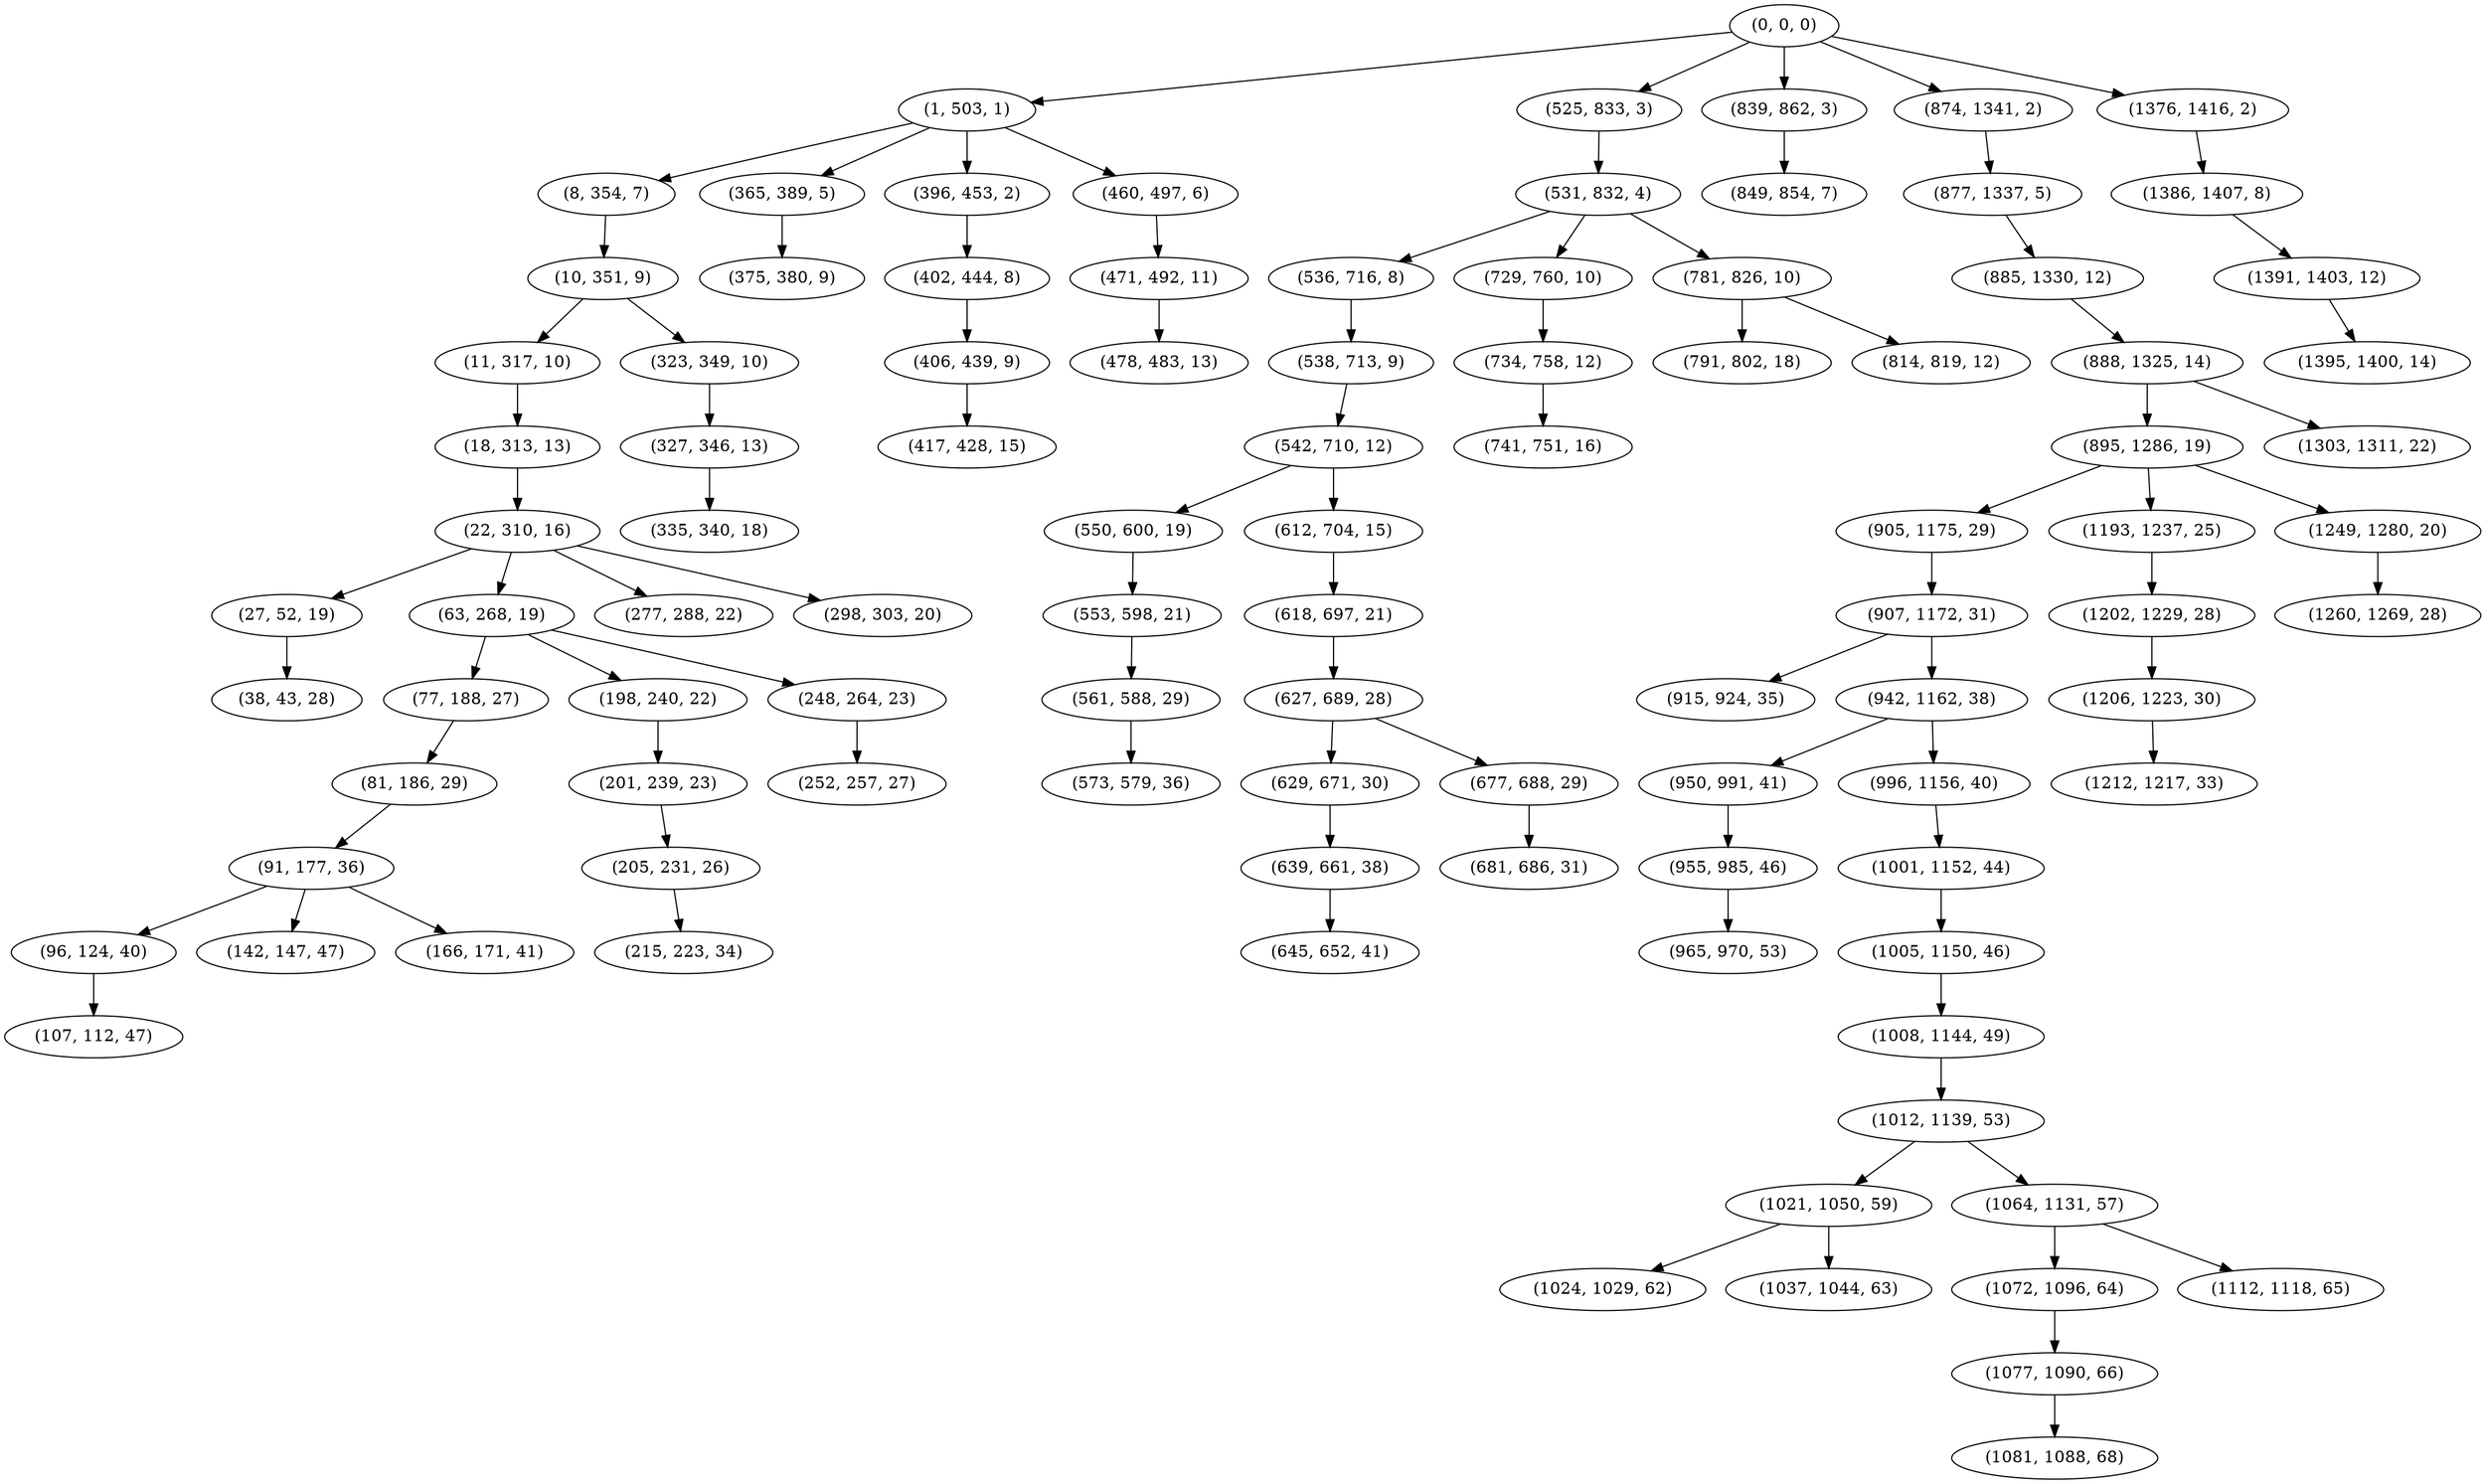 digraph tree {
    "(0, 0, 0)";
    "(1, 503, 1)";
    "(8, 354, 7)";
    "(10, 351, 9)";
    "(11, 317, 10)";
    "(18, 313, 13)";
    "(22, 310, 16)";
    "(27, 52, 19)";
    "(38, 43, 28)";
    "(63, 268, 19)";
    "(77, 188, 27)";
    "(81, 186, 29)";
    "(91, 177, 36)";
    "(96, 124, 40)";
    "(107, 112, 47)";
    "(142, 147, 47)";
    "(166, 171, 41)";
    "(198, 240, 22)";
    "(201, 239, 23)";
    "(205, 231, 26)";
    "(215, 223, 34)";
    "(248, 264, 23)";
    "(252, 257, 27)";
    "(277, 288, 22)";
    "(298, 303, 20)";
    "(323, 349, 10)";
    "(327, 346, 13)";
    "(335, 340, 18)";
    "(365, 389, 5)";
    "(375, 380, 9)";
    "(396, 453, 2)";
    "(402, 444, 8)";
    "(406, 439, 9)";
    "(417, 428, 15)";
    "(460, 497, 6)";
    "(471, 492, 11)";
    "(478, 483, 13)";
    "(525, 833, 3)";
    "(531, 832, 4)";
    "(536, 716, 8)";
    "(538, 713, 9)";
    "(542, 710, 12)";
    "(550, 600, 19)";
    "(553, 598, 21)";
    "(561, 588, 29)";
    "(573, 579, 36)";
    "(612, 704, 15)";
    "(618, 697, 21)";
    "(627, 689, 28)";
    "(629, 671, 30)";
    "(639, 661, 38)";
    "(645, 652, 41)";
    "(677, 688, 29)";
    "(681, 686, 31)";
    "(729, 760, 10)";
    "(734, 758, 12)";
    "(741, 751, 16)";
    "(781, 826, 10)";
    "(791, 802, 18)";
    "(814, 819, 12)";
    "(839, 862, 3)";
    "(849, 854, 7)";
    "(874, 1341, 2)";
    "(877, 1337, 5)";
    "(885, 1330, 12)";
    "(888, 1325, 14)";
    "(895, 1286, 19)";
    "(905, 1175, 29)";
    "(907, 1172, 31)";
    "(915, 924, 35)";
    "(942, 1162, 38)";
    "(950, 991, 41)";
    "(955, 985, 46)";
    "(965, 970, 53)";
    "(996, 1156, 40)";
    "(1001, 1152, 44)";
    "(1005, 1150, 46)";
    "(1008, 1144, 49)";
    "(1012, 1139, 53)";
    "(1021, 1050, 59)";
    "(1024, 1029, 62)";
    "(1037, 1044, 63)";
    "(1064, 1131, 57)";
    "(1072, 1096, 64)";
    "(1077, 1090, 66)";
    "(1081, 1088, 68)";
    "(1112, 1118, 65)";
    "(1193, 1237, 25)";
    "(1202, 1229, 28)";
    "(1206, 1223, 30)";
    "(1212, 1217, 33)";
    "(1249, 1280, 20)";
    "(1260, 1269, 28)";
    "(1303, 1311, 22)";
    "(1376, 1416, 2)";
    "(1386, 1407, 8)";
    "(1391, 1403, 12)";
    "(1395, 1400, 14)";
    "(0, 0, 0)" -> "(1, 503, 1)";
    "(0, 0, 0)" -> "(525, 833, 3)";
    "(0, 0, 0)" -> "(839, 862, 3)";
    "(0, 0, 0)" -> "(874, 1341, 2)";
    "(0, 0, 0)" -> "(1376, 1416, 2)";
    "(1, 503, 1)" -> "(8, 354, 7)";
    "(1, 503, 1)" -> "(365, 389, 5)";
    "(1, 503, 1)" -> "(396, 453, 2)";
    "(1, 503, 1)" -> "(460, 497, 6)";
    "(8, 354, 7)" -> "(10, 351, 9)";
    "(10, 351, 9)" -> "(11, 317, 10)";
    "(10, 351, 9)" -> "(323, 349, 10)";
    "(11, 317, 10)" -> "(18, 313, 13)";
    "(18, 313, 13)" -> "(22, 310, 16)";
    "(22, 310, 16)" -> "(27, 52, 19)";
    "(22, 310, 16)" -> "(63, 268, 19)";
    "(22, 310, 16)" -> "(277, 288, 22)";
    "(22, 310, 16)" -> "(298, 303, 20)";
    "(27, 52, 19)" -> "(38, 43, 28)";
    "(63, 268, 19)" -> "(77, 188, 27)";
    "(63, 268, 19)" -> "(198, 240, 22)";
    "(63, 268, 19)" -> "(248, 264, 23)";
    "(77, 188, 27)" -> "(81, 186, 29)";
    "(81, 186, 29)" -> "(91, 177, 36)";
    "(91, 177, 36)" -> "(96, 124, 40)";
    "(91, 177, 36)" -> "(142, 147, 47)";
    "(91, 177, 36)" -> "(166, 171, 41)";
    "(96, 124, 40)" -> "(107, 112, 47)";
    "(198, 240, 22)" -> "(201, 239, 23)";
    "(201, 239, 23)" -> "(205, 231, 26)";
    "(205, 231, 26)" -> "(215, 223, 34)";
    "(248, 264, 23)" -> "(252, 257, 27)";
    "(323, 349, 10)" -> "(327, 346, 13)";
    "(327, 346, 13)" -> "(335, 340, 18)";
    "(365, 389, 5)" -> "(375, 380, 9)";
    "(396, 453, 2)" -> "(402, 444, 8)";
    "(402, 444, 8)" -> "(406, 439, 9)";
    "(406, 439, 9)" -> "(417, 428, 15)";
    "(460, 497, 6)" -> "(471, 492, 11)";
    "(471, 492, 11)" -> "(478, 483, 13)";
    "(525, 833, 3)" -> "(531, 832, 4)";
    "(531, 832, 4)" -> "(536, 716, 8)";
    "(531, 832, 4)" -> "(729, 760, 10)";
    "(531, 832, 4)" -> "(781, 826, 10)";
    "(536, 716, 8)" -> "(538, 713, 9)";
    "(538, 713, 9)" -> "(542, 710, 12)";
    "(542, 710, 12)" -> "(550, 600, 19)";
    "(542, 710, 12)" -> "(612, 704, 15)";
    "(550, 600, 19)" -> "(553, 598, 21)";
    "(553, 598, 21)" -> "(561, 588, 29)";
    "(561, 588, 29)" -> "(573, 579, 36)";
    "(612, 704, 15)" -> "(618, 697, 21)";
    "(618, 697, 21)" -> "(627, 689, 28)";
    "(627, 689, 28)" -> "(629, 671, 30)";
    "(627, 689, 28)" -> "(677, 688, 29)";
    "(629, 671, 30)" -> "(639, 661, 38)";
    "(639, 661, 38)" -> "(645, 652, 41)";
    "(677, 688, 29)" -> "(681, 686, 31)";
    "(729, 760, 10)" -> "(734, 758, 12)";
    "(734, 758, 12)" -> "(741, 751, 16)";
    "(781, 826, 10)" -> "(791, 802, 18)";
    "(781, 826, 10)" -> "(814, 819, 12)";
    "(839, 862, 3)" -> "(849, 854, 7)";
    "(874, 1341, 2)" -> "(877, 1337, 5)";
    "(877, 1337, 5)" -> "(885, 1330, 12)";
    "(885, 1330, 12)" -> "(888, 1325, 14)";
    "(888, 1325, 14)" -> "(895, 1286, 19)";
    "(888, 1325, 14)" -> "(1303, 1311, 22)";
    "(895, 1286, 19)" -> "(905, 1175, 29)";
    "(895, 1286, 19)" -> "(1193, 1237, 25)";
    "(895, 1286, 19)" -> "(1249, 1280, 20)";
    "(905, 1175, 29)" -> "(907, 1172, 31)";
    "(907, 1172, 31)" -> "(915, 924, 35)";
    "(907, 1172, 31)" -> "(942, 1162, 38)";
    "(942, 1162, 38)" -> "(950, 991, 41)";
    "(942, 1162, 38)" -> "(996, 1156, 40)";
    "(950, 991, 41)" -> "(955, 985, 46)";
    "(955, 985, 46)" -> "(965, 970, 53)";
    "(996, 1156, 40)" -> "(1001, 1152, 44)";
    "(1001, 1152, 44)" -> "(1005, 1150, 46)";
    "(1005, 1150, 46)" -> "(1008, 1144, 49)";
    "(1008, 1144, 49)" -> "(1012, 1139, 53)";
    "(1012, 1139, 53)" -> "(1021, 1050, 59)";
    "(1012, 1139, 53)" -> "(1064, 1131, 57)";
    "(1021, 1050, 59)" -> "(1024, 1029, 62)";
    "(1021, 1050, 59)" -> "(1037, 1044, 63)";
    "(1064, 1131, 57)" -> "(1072, 1096, 64)";
    "(1064, 1131, 57)" -> "(1112, 1118, 65)";
    "(1072, 1096, 64)" -> "(1077, 1090, 66)";
    "(1077, 1090, 66)" -> "(1081, 1088, 68)";
    "(1193, 1237, 25)" -> "(1202, 1229, 28)";
    "(1202, 1229, 28)" -> "(1206, 1223, 30)";
    "(1206, 1223, 30)" -> "(1212, 1217, 33)";
    "(1249, 1280, 20)" -> "(1260, 1269, 28)";
    "(1376, 1416, 2)" -> "(1386, 1407, 8)";
    "(1386, 1407, 8)" -> "(1391, 1403, 12)";
    "(1391, 1403, 12)" -> "(1395, 1400, 14)";
}
